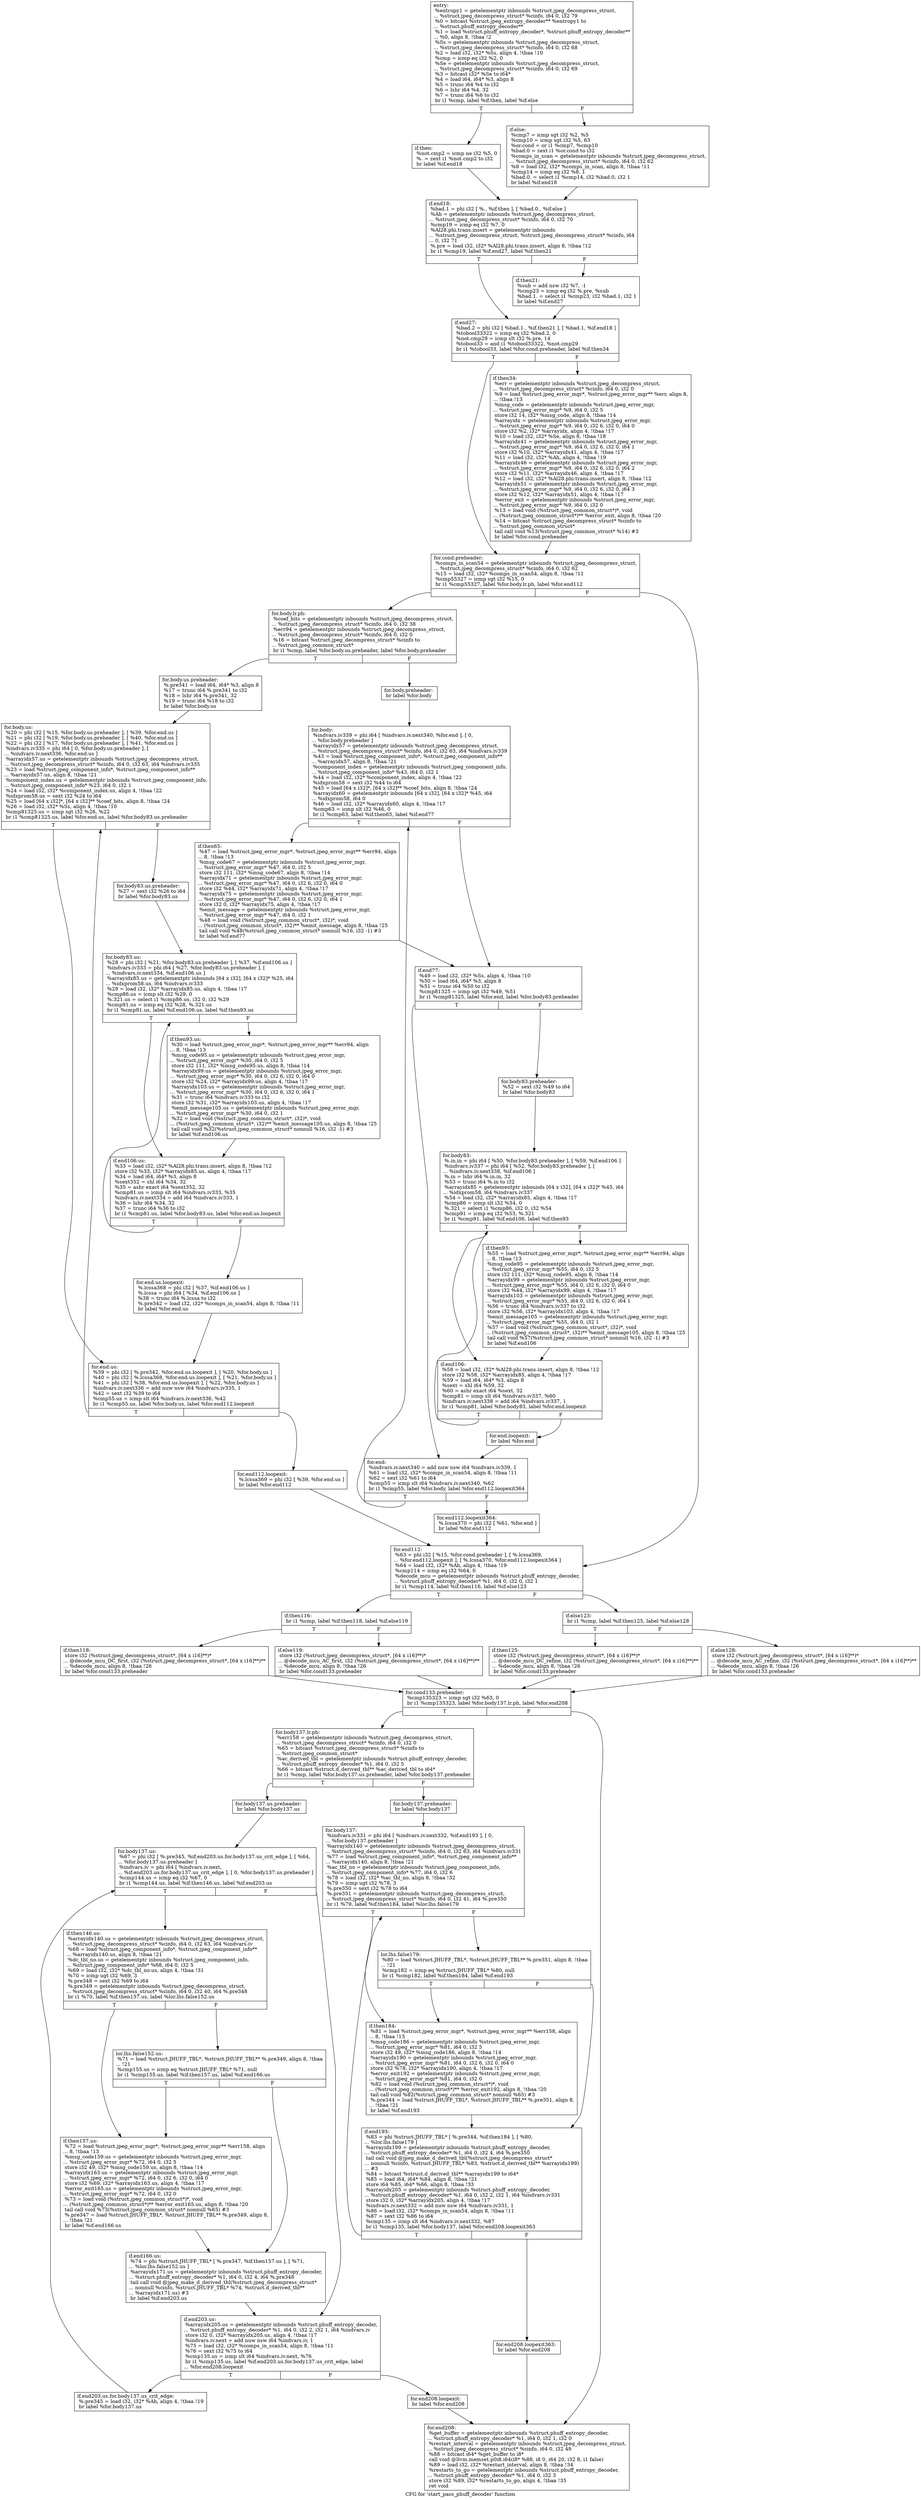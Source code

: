 digraph "CFG for 'start_pass_phuff_decoder' function" {
	label="CFG for 'start_pass_phuff_decoder' function";

	Node0x4f961a0 [shape=record,label="{entry:\l  %entropy1 = getelementptr inbounds %struct.jpeg_decompress_struct,\l... %struct.jpeg_decompress_struct* %cinfo, i64 0, i32 79\l  %0 = bitcast %struct.jpeg_entropy_decoder** %entropy1 to\l... %struct.phuff_entropy_decoder**\l  %1 = load %struct.phuff_entropy_decoder*, %struct.phuff_entropy_decoder**\l... %0, align 8, !tbaa !2\l  %Ss = getelementptr inbounds %struct.jpeg_decompress_struct,\l... %struct.jpeg_decompress_struct* %cinfo, i64 0, i32 68\l  %2 = load i32, i32* %Ss, align 4, !tbaa !10\l  %cmp = icmp eq i32 %2, 0\l  %Se = getelementptr inbounds %struct.jpeg_decompress_struct,\l... %struct.jpeg_decompress_struct* %cinfo, i64 0, i32 69\l  %3 = bitcast i32* %Se to i64*\l  %4 = load i64, i64* %3, align 8\l  %5 = trunc i64 %4 to i32\l  %6 = lshr i64 %4, 32\l  %7 = trunc i64 %6 to i32\l  br i1 %cmp, label %if.then, label %if.else\l|{<s0>T|<s1>F}}"];
	Node0x4f961a0:s0 -> Node0x4f96f10;
	Node0x4f961a0:s1 -> Node0x4f96fe0;
	Node0x4f96f10 [shape=record,label="{if.then:                                          \l  %not.cmp2 = icmp ne i32 %5, 0\l  %. = zext i1 %not.cmp2 to i32\l  br label %if.end18\l}"];
	Node0x4f96f10 -> Node0x4f971e0;
	Node0x4f96fe0 [shape=record,label="{if.else:                                          \l  %cmp7 = icmp sgt i32 %2, %5\l  %cmp10 = icmp sgt i32 %5, 63\l  %or.cond = or i1 %cmp7, %cmp10\l  %bad.0 = zext i1 %or.cond to i32\l  %comps_in_scan = getelementptr inbounds %struct.jpeg_decompress_struct,\l... %struct.jpeg_decompress_struct* %cinfo, i64 0, i32 62\l  %8 = load i32, i32* %comps_in_scan, align 8, !tbaa !11\l  %cmp14 = icmp eq i32 %8, 1\l  %bad.0. = select i1 %cmp14, i32 %bad.0, i32 1\l  br label %if.end18\l}"];
	Node0x4f96fe0 -> Node0x4f971e0;
	Node0x4f971e0 [shape=record,label="{if.end18:                                         \l  %bad.1 = phi i32 [ %., %if.then ], [ %bad.0., %if.else ]\l  %Ah = getelementptr inbounds %struct.jpeg_decompress_struct,\l... %struct.jpeg_decompress_struct* %cinfo, i64 0, i32 70\l  %cmp19 = icmp eq i32 %7, 0\l  %Al28.phi.trans.insert = getelementptr inbounds\l... %struct.jpeg_decompress_struct, %struct.jpeg_decompress_struct* %cinfo, i64\l... 0, i32 71\l  %.pre = load i32, i32* %Al28.phi.trans.insert, align 8, !tbaa !12\l  br i1 %cmp19, label %if.end27, label %if.then21\l|{<s0>T|<s1>F}}"];
	Node0x4f971e0:s0 -> Node0x4f989c0;
	Node0x4f971e0:s1 -> Node0x4f98a70;
	Node0x4f98a70 [shape=record,label="{if.then21:                                        \l  %sub = add nsw i32 %7, -1\l  %cmp23 = icmp eq i32 %.pre, %sub\l  %bad.1. = select i1 %cmp23, i32 %bad.1, i32 1\l  br label %if.end27\l}"];
	Node0x4f98a70 -> Node0x4f989c0;
	Node0x4f989c0 [shape=record,label="{if.end27:                                         \l  %bad.2 = phi i32 [ %bad.1., %if.then21 ], [ %bad.1, %if.end18 ]\l  %tobool33322 = icmp eq i32 %bad.2, 0\l  %not.cmp29 = icmp slt i32 %.pre, 14\l  %tobool33 = and i1 %tobool33322, %not.cmp29\l  br i1 %tobool33, label %for.cond.preheader, label %if.then34\l|{<s0>T|<s1>F}}"];
	Node0x4f989c0:s0 -> Node0x4f99220;
	Node0x4f989c0:s1 -> Node0x4f99320;
	Node0x4f99320 [shape=record,label="{if.then34:                                        \l  %err = getelementptr inbounds %struct.jpeg_decompress_struct,\l... %struct.jpeg_decompress_struct* %cinfo, i64 0, i32 0\l  %9 = load %struct.jpeg_error_mgr*, %struct.jpeg_error_mgr** %err, align 8,\l... !tbaa !13\l  %msg_code = getelementptr inbounds %struct.jpeg_error_mgr,\l... %struct.jpeg_error_mgr* %9, i64 0, i32 5\l  store i32 14, i32* %msg_code, align 8, !tbaa !14\l  %arrayidx = getelementptr inbounds %struct.jpeg_error_mgr,\l... %struct.jpeg_error_mgr* %9, i64 0, i32 6, i32 0, i64 0\l  store i32 %2, i32* %arrayidx, align 4, !tbaa !17\l  %10 = load i32, i32* %Se, align 8, !tbaa !18\l  %arrayidx41 = getelementptr inbounds %struct.jpeg_error_mgr,\l... %struct.jpeg_error_mgr* %9, i64 0, i32 6, i32 0, i64 1\l  store i32 %10, i32* %arrayidx41, align 4, !tbaa !17\l  %11 = load i32, i32* %Ah, align 4, !tbaa !19\l  %arrayidx46 = getelementptr inbounds %struct.jpeg_error_mgr,\l... %struct.jpeg_error_mgr* %9, i64 0, i32 6, i32 0, i64 2\l  store i32 %11, i32* %arrayidx46, align 4, !tbaa !17\l  %12 = load i32, i32* %Al28.phi.trans.insert, align 8, !tbaa !12\l  %arrayidx51 = getelementptr inbounds %struct.jpeg_error_mgr,\l... %struct.jpeg_error_mgr* %9, i64 0, i32 6, i32 0, i64 3\l  store i32 %12, i32* %arrayidx51, align 4, !tbaa !17\l  %error_exit = getelementptr inbounds %struct.jpeg_error_mgr,\l... %struct.jpeg_error_mgr* %9, i64 0, i32 0\l  %13 = load void (%struct.jpeg_common_struct*)*, void\l... (%struct.jpeg_common_struct*)** %error_exit, align 8, !tbaa !20\l  %14 = bitcast %struct.jpeg_decompress_struct* %cinfo to\l... %struct.jpeg_common_struct*\l  tail call void %13(%struct.jpeg_common_struct* %14) #3\l  br label %for.cond.preheader\l}"];
	Node0x4f99320 -> Node0x4f99220;
	Node0x4f99220 [shape=record,label="{for.cond.preheader:                               \l  %comps_in_scan54 = getelementptr inbounds %struct.jpeg_decompress_struct,\l... %struct.jpeg_decompress_struct* %cinfo, i64 0, i32 62\l  %15 = load i32, i32* %comps_in_scan54, align 8, !tbaa !11\l  %cmp55327 = icmp sgt i32 %15, 0\l  br i1 %cmp55327, label %for.body.lr.ph, label %for.end112\l|{<s0>T|<s1>F}}"];
	Node0x4f99220:s0 -> Node0x4f9bc20;
	Node0x4f99220:s1 -> Node0x4f9bd00;
	Node0x4f9bc20 [shape=record,label="{for.body.lr.ph:                                   \l  %coef_bits = getelementptr inbounds %struct.jpeg_decompress_struct,\l... %struct.jpeg_decompress_struct* %cinfo, i64 0, i32 38\l  %err94 = getelementptr inbounds %struct.jpeg_decompress_struct,\l... %struct.jpeg_decompress_struct* %cinfo, i64 0, i32 0\l  %16 = bitcast %struct.jpeg_decompress_struct* %cinfo to\l... %struct.jpeg_common_struct*\l  br i1 %cmp, label %for.body.us.preheader, label %for.body.preheader\l|{<s0>T|<s1>F}}"];
	Node0x4f9bc20:s0 -> Node0x4f8f9f0;
	Node0x4f9bc20:s1 -> Node0x4f9c150;
	Node0x4f9c150 [shape=record,label="{for.body.preheader:                               \l  br label %for.body\l}"];
	Node0x4f9c150 -> Node0x4f98c00;
	Node0x4f8f9f0 [shape=record,label="{for.body.us.preheader:                            \l  %.pre341 = load i64, i64* %3, align 8\l  %17 = trunc i64 %.pre341 to i32\l  %18 = lshr i64 %.pre341, 32\l  %19 = trunc i64 %18 to i32\l  br label %for.body.us\l}"];
	Node0x4f8f9f0 -> Node0x4f98dc0;
	Node0x4f98dc0 [shape=record,label="{for.body.us:                                      \l  %20 = phi i32 [ %15, %for.body.us.preheader ], [ %39, %for.end.us ]\l  %21 = phi i32 [ %19, %for.body.us.preheader ], [ %40, %for.end.us ]\l  %22 = phi i32 [ %17, %for.body.us.preheader ], [ %41, %for.end.us ]\l  %indvars.iv335 = phi i64 [ 0, %for.body.us.preheader ], [\l... %indvars.iv.next336, %for.end.us ]\l  %arrayidx57.us = getelementptr inbounds %struct.jpeg_decompress_struct,\l... %struct.jpeg_decompress_struct* %cinfo, i64 0, i32 63, i64 %indvars.iv335\l  %23 = load %struct.jpeg_component_info*, %struct.jpeg_component_info**\l... %arrayidx57.us, align 8, !tbaa !21\l  %component_index.us = getelementptr inbounds %struct.jpeg_component_info,\l... %struct.jpeg_component_info* %23, i64 0, i32 1\l  %24 = load i32, i32* %component_index.us, align 4, !tbaa !22\l  %idxprom58.us = sext i32 %24 to i64\l  %25 = load [64 x i32]*, [64 x i32]** %coef_bits, align 8, !tbaa !24\l  %26 = load i32, i32* %Ss, align 4, !tbaa !10\l  %cmp81325.us = icmp sgt i32 %26, %22\l  br i1 %cmp81325.us, label %for.end.us, label %for.body83.us.preheader\l|{<s0>T|<s1>F}}"];
	Node0x4f98dc0:s0 -> Node0x4f9c9c0;
	Node0x4f98dc0:s1 -> Node0x4f9e230;
	Node0x4f9e230 [shape=record,label="{for.body83.us.preheader:                          \l  %27 = sext i32 %26 to i64\l  br label %for.body83.us\l}"];
	Node0x4f9e230 -> Node0x4f9e3c0;
	Node0x4f9e3c0 [shape=record,label="{for.body83.us:                                    \l  %28 = phi i32 [ %21, %for.body83.us.preheader ], [ %37, %if.end106.us ]\l  %indvars.iv333 = phi i64 [ %27, %for.body83.us.preheader ], [\l... %indvars.iv.next334, %if.end106.us ]\l  %arrayidx85.us = getelementptr inbounds [64 x i32], [64 x i32]* %25, i64\l... %idxprom58.us, i64 %indvars.iv333\l  %29 = load i32, i32* %arrayidx85.us, align 4, !tbaa !17\l  %cmp86.us = icmp slt i32 %29, 0\l  %.321.us = select i1 %cmp86.us, i32 0, i32 %29\l  %cmp91.us = icmp eq i32 %28, %.321.us\l  br i1 %cmp91.us, label %if.end106.us, label %if.then93.us\l|{<s0>T|<s1>F}}"];
	Node0x4f9e3c0:s0 -> Node0x4f9e550;
	Node0x4f9e3c0:s1 -> Node0x4f983f0;
	Node0x4f983f0 [shape=record,label="{if.then93.us:                                     \l  %30 = load %struct.jpeg_error_mgr*, %struct.jpeg_error_mgr** %err94, align\l... 8, !tbaa !13\l  %msg_code95.us = getelementptr inbounds %struct.jpeg_error_mgr,\l... %struct.jpeg_error_mgr* %30, i64 0, i32 5\l  store i32 111, i32* %msg_code95.us, align 8, !tbaa !14\l  %arrayidx99.us = getelementptr inbounds %struct.jpeg_error_mgr,\l... %struct.jpeg_error_mgr* %30, i64 0, i32 6, i32 0, i64 0\l  store i32 %24, i32* %arrayidx99.us, align 4, !tbaa !17\l  %arrayidx103.us = getelementptr inbounds %struct.jpeg_error_mgr,\l... %struct.jpeg_error_mgr* %30, i64 0, i32 6, i32 0, i64 1\l  %31 = trunc i64 %indvars.iv333 to i32\l  store i32 %31, i32* %arrayidx103.us, align 4, !tbaa !17\l  %emit_message105.us = getelementptr inbounds %struct.jpeg_error_mgr,\l... %struct.jpeg_error_mgr* %30, i64 0, i32 1\l  %32 = load void (%struct.jpeg_common_struct*, i32)*, void\l... (%struct.jpeg_common_struct*, i32)** %emit_message105.us, align 8, !tbaa !25\l  tail call void %32(%struct.jpeg_common_struct* nonnull %16, i32 -1) #3\l  br label %if.end106.us\l}"];
	Node0x4f983f0 -> Node0x4f9e550;
	Node0x4f9e550 [shape=record,label="{if.end106.us:                                     \l  %33 = load i32, i32* %Al28.phi.trans.insert, align 8, !tbaa !12\l  store i32 %33, i32* %arrayidx85.us, align 4, !tbaa !17\l  %34 = load i64, i64* %3, align 8\l  %sext352 = shl i64 %34, 32\l  %35 = ashr exact i64 %sext352, 32\l  %cmp81.us = icmp slt i64 %indvars.iv333, %35\l  %indvars.iv.next334 = add i64 %indvars.iv333, 1\l  %36 = lshr i64 %34, 32\l  %37 = trunc i64 %36 to i32\l  br i1 %cmp81.us, label %for.body83.us, label %for.end.us.loopexit\l|{<s0>T|<s1>F}}"];
	Node0x4f9e550:s0 -> Node0x4f9e3c0;
	Node0x4f9e550:s1 -> Node0x4fa0f60;
	Node0x4fa0f60 [shape=record,label="{for.end.us.loopexit:                              \l  %.lcssa368 = phi i32 [ %37, %if.end106.us ]\l  %.lcssa = phi i64 [ %34, %if.end106.us ]\l  %38 = trunc i64 %.lcssa to i32\l  %.pre342 = load i32, i32* %comps_in_scan54, align 8, !tbaa !11\l  br label %for.end.us\l}"];
	Node0x4fa0f60 -> Node0x4f9c9c0;
	Node0x4f9c9c0 [shape=record,label="{for.end.us:                                       \l  %39 = phi i32 [ %.pre342, %for.end.us.loopexit ], [ %20, %for.body.us ]\l  %40 = phi i32 [ %.lcssa368, %for.end.us.loopexit ], [ %21, %for.body.us ]\l  %41 = phi i32 [ %38, %for.end.us.loopexit ], [ %22, %for.body.us ]\l  %indvars.iv.next336 = add nuw nsw i64 %indvars.iv335, 1\l  %42 = sext i32 %39 to i64\l  %cmp55.us = icmp slt i64 %indvars.iv.next336, %42\l  br i1 %cmp55.us, label %for.body.us, label %for.end112.loopexit\l|{<s0>T|<s1>F}}"];
	Node0x4f9c9c0:s0 -> Node0x4f98dc0;
	Node0x4f9c9c0:s1 -> Node0x4fa15c0;
	Node0x4f98c00 [shape=record,label="{for.body:                                         \l  %indvars.iv339 = phi i64 [ %indvars.iv.next340, %for.end ], [ 0,\l... %for.body.preheader ]\l  %arrayidx57 = getelementptr inbounds %struct.jpeg_decompress_struct,\l... %struct.jpeg_decompress_struct* %cinfo, i64 0, i32 63, i64 %indvars.iv339\l  %43 = load %struct.jpeg_component_info*, %struct.jpeg_component_info**\l... %arrayidx57, align 8, !tbaa !21\l  %component_index = getelementptr inbounds %struct.jpeg_component_info,\l... %struct.jpeg_component_info* %43, i64 0, i32 1\l  %44 = load i32, i32* %component_index, align 4, !tbaa !22\l  %idxprom58 = sext i32 %44 to i64\l  %45 = load [64 x i32]*, [64 x i32]** %coef_bits, align 8, !tbaa !24\l  %arrayidx60 = getelementptr inbounds [64 x i32], [64 x i32]* %45, i64\l... %idxprom58, i64 0\l  %46 = load i32, i32* %arrayidx60, align 4, !tbaa !17\l  %cmp63 = icmp slt i32 %46, 0\l  br i1 %cmp63, label %if.then65, label %if.end77\l|{<s0>T|<s1>F}}"];
	Node0x4f98c00:s0 -> Node0x4fa2840;
	Node0x4f98c00:s1 -> Node0x4fa2920;
	Node0x4fa2840 [shape=record,label="{if.then65:                                        \l  %47 = load %struct.jpeg_error_mgr*, %struct.jpeg_error_mgr** %err94, align\l... 8, !tbaa !13\l  %msg_code67 = getelementptr inbounds %struct.jpeg_error_mgr,\l... %struct.jpeg_error_mgr* %47, i64 0, i32 5\l  store i32 111, i32* %msg_code67, align 8, !tbaa !14\l  %arrayidx71 = getelementptr inbounds %struct.jpeg_error_mgr,\l... %struct.jpeg_error_mgr* %47, i64 0, i32 6, i32 0, i64 0\l  store i32 %44, i32* %arrayidx71, align 4, !tbaa !17\l  %arrayidx75 = getelementptr inbounds %struct.jpeg_error_mgr,\l... %struct.jpeg_error_mgr* %47, i64 0, i32 6, i32 0, i64 1\l  store i32 0, i32* %arrayidx75, align 4, !tbaa !17\l  %emit_message = getelementptr inbounds %struct.jpeg_error_mgr,\l... %struct.jpeg_error_mgr* %47, i64 0, i32 1\l  %48 = load void (%struct.jpeg_common_struct*, i32)*, void\l... (%struct.jpeg_common_struct*, i32)** %emit_message, align 8, !tbaa !25\l  tail call void %48(%struct.jpeg_common_struct* nonnull %16, i32 -1) #3\l  br label %if.end77\l}"];
	Node0x4fa2840 -> Node0x4fa2920;
	Node0x4fa2920 [shape=record,label="{if.end77:                                         \l  %49 = load i32, i32* %Ss, align 4, !tbaa !10\l  %50 = load i64, i64* %3, align 8\l  %51 = trunc i64 %50 to i32\l  %cmp81325 = icmp sgt i32 %49, %51\l  br i1 %cmp81325, label %for.end, label %for.body83.preheader\l|{<s0>T|<s1>F}}"];
	Node0x4fa2920:s0 -> Node0x4fa1730;
	Node0x4fa2920:s1 -> Node0x4f91100;
	Node0x4f91100 [shape=record,label="{for.body83.preheader:                             \l  %52 = sext i32 %49 to i64\l  br label %for.body83\l}"];
	Node0x4f91100 -> Node0x4f91270;
	Node0x4f91270 [shape=record,label="{for.body83:                                       \l  %.in.in = phi i64 [ %50, %for.body83.preheader ], [ %59, %if.end106 ]\l  %indvars.iv337 = phi i64 [ %52, %for.body83.preheader ], [\l... %indvars.iv.next338, %if.end106 ]\l  %.in = lshr i64 %.in.in, 32\l  %53 = trunc i64 %.in to i32\l  %arrayidx85 = getelementptr inbounds [64 x i32], [64 x i32]* %45, i64\l... %idxprom58, i64 %indvars.iv337\l  %54 = load i32, i32* %arrayidx85, align 4, !tbaa !17\l  %cmp86 = icmp slt i32 %54, 0\l  %.321 = select i1 %cmp86, i32 0, i32 %54\l  %cmp91 = icmp eq i32 %53, %.321\l  br i1 %cmp91, label %if.end106, label %if.then93\l|{<s0>T|<s1>F}}"];
	Node0x4f91270:s0 -> Node0x4f9c2b0;
	Node0x4f91270:s1 -> Node0x4fa5910;
	Node0x4fa5910 [shape=record,label="{if.then93:                                        \l  %55 = load %struct.jpeg_error_mgr*, %struct.jpeg_error_mgr** %err94, align\l... 8, !tbaa !13\l  %msg_code95 = getelementptr inbounds %struct.jpeg_error_mgr,\l... %struct.jpeg_error_mgr* %55, i64 0, i32 5\l  store i32 111, i32* %msg_code95, align 8, !tbaa !14\l  %arrayidx99 = getelementptr inbounds %struct.jpeg_error_mgr,\l... %struct.jpeg_error_mgr* %55, i64 0, i32 6, i32 0, i64 0\l  store i32 %44, i32* %arrayidx99, align 4, !tbaa !17\l  %arrayidx103 = getelementptr inbounds %struct.jpeg_error_mgr,\l... %struct.jpeg_error_mgr* %55, i64 0, i32 6, i32 0, i64 1\l  %56 = trunc i64 %indvars.iv337 to i32\l  store i32 %56, i32* %arrayidx103, align 4, !tbaa !17\l  %emit_message105 = getelementptr inbounds %struct.jpeg_error_mgr,\l... %struct.jpeg_error_mgr* %55, i64 0, i32 1\l  %57 = load void (%struct.jpeg_common_struct*, i32)*, void\l... (%struct.jpeg_common_struct*, i32)** %emit_message105, align 8, !tbaa !25\l  tail call void %57(%struct.jpeg_common_struct* nonnull %16, i32 -1) #3\l  br label %if.end106\l}"];
	Node0x4fa5910 -> Node0x4f9c2b0;
	Node0x4f9c2b0 [shape=record,label="{if.end106:                                        \l  %58 = load i32, i32* %Al28.phi.trans.insert, align 8, !tbaa !12\l  store i32 %58, i32* %arrayidx85, align 4, !tbaa !17\l  %59 = load i64, i64* %3, align 8\l  %sext = shl i64 %59, 32\l  %60 = ashr exact i64 %sext, 32\l  %cmp81 = icmp slt i64 %indvars.iv337, %60\l  %indvars.iv.next338 = add i64 %indvars.iv337, 1\l  br i1 %cmp81, label %for.body83, label %for.end.loopexit\l|{<s0>T|<s1>F}}"];
	Node0x4f9c2b0:s0 -> Node0x4f91270;
	Node0x4f9c2b0:s1 -> Node0x4fa6550;
	Node0x4fa6550 [shape=record,label="{for.end.loopexit:                                 \l  br label %for.end\l}"];
	Node0x4fa6550 -> Node0x4fa1730;
	Node0x4fa1730 [shape=record,label="{for.end:                                          \l  %indvars.iv.next340 = add nuw nsw i64 %indvars.iv339, 1\l  %61 = load i32, i32* %comps_in_scan54, align 8, !tbaa !11\l  %62 = sext i32 %61 to i64\l  %cmp55 = icmp slt i64 %indvars.iv.next340, %62\l  br i1 %cmp55, label %for.body, label %for.end112.loopexit364\l|{<s0>T|<s1>F}}"];
	Node0x4fa1730:s0 -> Node0x4f98c00;
	Node0x4fa1730:s1 -> Node0x4fa6760;
	Node0x4fa15c0 [shape=record,label="{for.end112.loopexit:                              \l  %.lcssa369 = phi i32 [ %39, %for.end.us ]\l  br label %for.end112\l}"];
	Node0x4fa15c0 -> Node0x4f9bd00;
	Node0x4fa6760 [shape=record,label="{for.end112.loopexit364:                           \l  %.lcssa370 = phi i32 [ %61, %for.end ]\l  br label %for.end112\l}"];
	Node0x4fa6760 -> Node0x4f9bd00;
	Node0x4f9bd00 [shape=record,label="{for.end112:                                       \l  %63 = phi i32 [ %15, %for.cond.preheader ], [ %.lcssa369,\l... %for.end112.loopexit ], [ %.lcssa370, %for.end112.loopexit364 ]\l  %64 = load i32, i32* %Ah, align 4, !tbaa !19\l  %cmp114 = icmp eq i32 %64, 0\l  %decode_mcu = getelementptr inbounds %struct.phuff_entropy_decoder,\l... %struct.phuff_entropy_decoder* %1, i64 0, i32 0, i32 1\l  br i1 %cmp114, label %if.then116, label %if.else123\l|{<s0>T|<s1>F}}"];
	Node0x4f9bd00:s0 -> Node0x4fa0950;
	Node0x4f9bd00:s1 -> Node0x4fa0a30;
	Node0x4fa0950 [shape=record,label="{if.then116:                                       \l  br i1 %cmp, label %if.then118, label %if.else119\l|{<s0>T|<s1>F}}"];
	Node0x4fa0950:s0 -> Node0x4fa7600;
	Node0x4fa0950:s1 -> Node0x4fa7650;
	Node0x4fa7600 [shape=record,label="{if.then118:                                       \l  store i32 (%struct.jpeg_decompress_struct*, [64 x i16]**)*\l... @decode_mcu_DC_first, i32 (%struct.jpeg_decompress_struct*, [64 x i16]**)**\l... %decode_mcu, align 8, !tbaa !26\l  br label %for.cond133.preheader\l}"];
	Node0x4fa7600 -> Node0x4fa7aa0;
	Node0x4fa7650 [shape=record,label="{if.else119:                                       \l  store i32 (%struct.jpeg_decompress_struct*, [64 x i16]**)*\l... @decode_mcu_AC_first, i32 (%struct.jpeg_decompress_struct*, [64 x i16]**)**\l... %decode_mcu, align 8, !tbaa !26\l  br label %for.cond133.preheader\l}"];
	Node0x4fa7650 -> Node0x4fa7aa0;
	Node0x4fa0a30 [shape=record,label="{if.else123:                                       \l  br i1 %cmp, label %if.then125, label %if.else128\l|{<s0>T|<s1>F}}"];
	Node0x4fa0a30:s0 -> Node0x4fa8430;
	Node0x4fa0a30:s1 -> Node0x4fa8480;
	Node0x4fa8430 [shape=record,label="{if.then125:                                       \l  store i32 (%struct.jpeg_decompress_struct*, [64 x i16]**)*\l... @decode_mcu_DC_refine, i32 (%struct.jpeg_decompress_struct*, [64 x i16]**)**\l... %decode_mcu, align 8, !tbaa !26\l  br label %for.cond133.preheader\l}"];
	Node0x4fa8430 -> Node0x4fa7aa0;
	Node0x4fa8480 [shape=record,label="{if.else128:                                       \l  store i32 (%struct.jpeg_decompress_struct*, [64 x i16]**)*\l... @decode_mcu_AC_refine, i32 (%struct.jpeg_decompress_struct*, [64 x i16]**)**\l... %decode_mcu, align 8, !tbaa !26\l  br label %for.cond133.preheader\l}"];
	Node0x4fa8480 -> Node0x4fa7aa0;
	Node0x4fa7aa0 [shape=record,label="{for.cond133.preheader:                            \l  %cmp135323 = icmp sgt i32 %63, 0\l  br i1 %cmp135323, label %for.body137.lr.ph, label %for.end208\l|{<s0>T|<s1>F}}"];
	Node0x4fa7aa0:s0 -> Node0x4fa8b40;
	Node0x4fa7aa0:s1 -> Node0x4fa8bc0;
	Node0x4fa8b40 [shape=record,label="{for.body137.lr.ph:                                \l  %err158 = getelementptr inbounds %struct.jpeg_decompress_struct,\l... %struct.jpeg_decompress_struct* %cinfo, i64 0, i32 0\l  %65 = bitcast %struct.jpeg_decompress_struct* %cinfo to\l... %struct.jpeg_common_struct*\l  %ac_derived_tbl = getelementptr inbounds %struct.phuff_entropy_decoder,\l... %struct.phuff_entropy_decoder* %1, i64 0, i32 5\l  %66 = bitcast %struct.d_derived_tbl** %ac_derived_tbl to i64*\l  br i1 %cmp, label %for.body137.us.preheader, label %for.body137.preheader\l|{<s0>T|<s1>F}}"];
	Node0x4fa8b40:s0 -> Node0x4fa8f00;
	Node0x4fa8b40:s1 -> Node0x4fa9020;
	Node0x4fa9020 [shape=record,label="{for.body137.preheader:                            \l  br label %for.body137\l}"];
	Node0x4fa9020 -> Node0x4fa91b0;
	Node0x4fa8f00 [shape=record,label="{for.body137.us.preheader:                         \l  br label %for.body137.us\l}"];
	Node0x4fa8f00 -> Node0x4fa9260;
	Node0x4fa9260 [shape=record,label="{for.body137.us:                                   \l  %67 = phi i32 [ %.pre345, %if.end203.us.for.body137.us_crit_edge ], [ %64,\l... %for.body137.us.preheader ]\l  %indvars.iv = phi i64 [ %indvars.iv.next,\l... %if.end203.us.for.body137.us_crit_edge ], [ 0, %for.body137.us.preheader ]\l  %cmp144.us = icmp eq i32 %67, 0\l  br i1 %cmp144.us, label %if.then146.us, label %if.end203.us\l|{<s0>T|<s1>F}}"];
	Node0x4fa9260:s0 -> Node0x4fa9750;
	Node0x4fa9260:s1 -> Node0x4fa9830;
	Node0x4fa9750 [shape=record,label="{if.then146.us:                                    \l  %arrayidx140.us = getelementptr inbounds %struct.jpeg_decompress_struct,\l... %struct.jpeg_decompress_struct* %cinfo, i64 0, i32 63, i64 %indvars.iv\l  %68 = load %struct.jpeg_component_info*, %struct.jpeg_component_info**\l... %arrayidx140.us, align 8, !tbaa !21\l  %dc_tbl_no.us = getelementptr inbounds %struct.jpeg_component_info,\l... %struct.jpeg_component_info* %68, i64 0, i32 5\l  %69 = load i32, i32* %dc_tbl_no.us, align 4, !tbaa !31\l  %70 = icmp ugt i32 %69, 3\l  %.pre348 = sext i32 %69 to i64\l  %.pre349 = getelementptr inbounds %struct.jpeg_decompress_struct,\l... %struct.jpeg_decompress_struct* %cinfo, i64 0, i32 40, i64 %.pre348\l  br i1 %70, label %if.then157.us, label %lor.lhs.false152.us\l|{<s0>T|<s1>F}}"];
	Node0x4fa9750:s0 -> Node0x4fa9f50;
	Node0x4fa9750:s1 -> Node0x4faa060;
	Node0x4faa060 [shape=record,label="{lor.lhs.false152.us:                              \l  %71 = load %struct.JHUFF_TBL*, %struct.JHUFF_TBL** %.pre349, align 8, !tbaa\l... !21\l  %cmp155.us = icmp eq %struct.JHUFF_TBL* %71, null\l  br i1 %cmp155.us, label %if.then157.us, label %if.end166.us\l|{<s0>T|<s1>F}}"];
	Node0x4faa060:s0 -> Node0x4fa9f50;
	Node0x4faa060:s1 -> Node0x4faaaf0;
	Node0x4fa9f50 [shape=record,label="{if.then157.us:                                    \l  %72 = load %struct.jpeg_error_mgr*, %struct.jpeg_error_mgr** %err158, align\l... 8, !tbaa !13\l  %msg_code159.us = getelementptr inbounds %struct.jpeg_error_mgr,\l... %struct.jpeg_error_mgr* %72, i64 0, i32 5\l  store i32 49, i32* %msg_code159.us, align 8, !tbaa !14\l  %arrayidx163.us = getelementptr inbounds %struct.jpeg_error_mgr,\l... %struct.jpeg_error_mgr* %72, i64 0, i32 6, i32 0, i64 0\l  store i32 %69, i32* %arrayidx163.us, align 4, !tbaa !17\l  %error_exit165.us = getelementptr inbounds %struct.jpeg_error_mgr,\l... %struct.jpeg_error_mgr* %72, i64 0, i32 0\l  %73 = load void (%struct.jpeg_common_struct*)*, void\l... (%struct.jpeg_common_struct*)** %error_exit165.us, align 8, !tbaa !20\l  tail call void %73(%struct.jpeg_common_struct* nonnull %65) #3\l  %.pre347 = load %struct.JHUFF_TBL*, %struct.JHUFF_TBL** %.pre349, align 8,\l... !tbaa !21\l  br label %if.end166.us\l}"];
	Node0x4fa9f50 -> Node0x4faaaf0;
	Node0x4faaaf0 [shape=record,label="{if.end166.us:                                     \l  %74 = phi %struct.JHUFF_TBL* [ %.pre347, %if.then157.us ], [ %71,\l... %lor.lhs.false152.us ]\l  %arrayidx171.us = getelementptr inbounds %struct.phuff_entropy_decoder,\l... %struct.phuff_entropy_decoder* %1, i64 0, i32 4, i64 %.pre348\l  tail call void @jpeg_make_d_derived_tbl(%struct.jpeg_decompress_struct*\l... nonnull %cinfo, %struct.JHUFF_TBL* %74, %struct.d_derived_tbl**\l... %arrayidx171.us) #3\l  br label %if.end203.us\l}"];
	Node0x4faaaf0 -> Node0x4fa9830;
	Node0x4fa9830 [shape=record,label="{if.end203.us:                                     \l  %arrayidx205.us = getelementptr inbounds %struct.phuff_entropy_decoder,\l... %struct.phuff_entropy_decoder* %1, i64 0, i32 2, i32 1, i64 %indvars.iv\l  store i32 0, i32* %arrayidx205.us, align 4, !tbaa !17\l  %indvars.iv.next = add nuw nsw i64 %indvars.iv, 1\l  %75 = load i32, i32* %comps_in_scan54, align 8, !tbaa !11\l  %76 = sext i32 %75 to i64\l  %cmp135.us = icmp slt i64 %indvars.iv.next, %76\l  br i1 %cmp135.us, label %if.end203.us.for.body137.us_crit_edge, label\l... %for.end208.loopexit\l|{<s0>T|<s1>F}}"];
	Node0x4fa9830:s0 -> Node0x4fa9350;
	Node0x4fa9830:s1 -> Node0x4f9f660;
	Node0x4fa9350 [shape=record,label="{if.end203.us.for.body137.us_crit_edge:            \l  %.pre345 = load i32, i32* %Ah, align 4, !tbaa !19\l  br label %for.body137.us\l}"];
	Node0x4fa9350 -> Node0x4fa9260;
	Node0x4fa91b0 [shape=record,label="{for.body137:                                      \l  %indvars.iv331 = phi i64 [ %indvars.iv.next332, %if.end193 ], [ 0,\l... %for.body137.preheader ]\l  %arrayidx140 = getelementptr inbounds %struct.jpeg_decompress_struct,\l... %struct.jpeg_decompress_struct* %cinfo, i64 0, i32 63, i64 %indvars.iv331\l  %77 = load %struct.jpeg_component_info*, %struct.jpeg_component_info**\l... %arrayidx140, align 8, !tbaa !21\l  %ac_tbl_no = getelementptr inbounds %struct.jpeg_component_info,\l... %struct.jpeg_component_info* %77, i64 0, i32 6\l  %78 = load i32, i32* %ac_tbl_no, align 8, !tbaa !32\l  %79 = icmp ugt i32 %78, 3\l  %.pre350 = sext i32 %78 to i64\l  %.pre351 = getelementptr inbounds %struct.jpeg_decompress_struct,\l... %struct.jpeg_decompress_struct* %cinfo, i64 0, i32 41, i64 %.pre350\l  br i1 %79, label %if.then184, label %lor.lhs.false179\l|{<s0>T|<s1>F}}"];
	Node0x4fa91b0:s0 -> Node0x4fad860;
	Node0x4fa91b0:s1 -> Node0x4fad970;
	Node0x4fad970 [shape=record,label="{lor.lhs.false179:                                 \l  %80 = load %struct.JHUFF_TBL*, %struct.JHUFF_TBL** %.pre351, align 8, !tbaa\l... !21\l  %cmp182 = icmp eq %struct.JHUFF_TBL* %80, null\l  br i1 %cmp182, label %if.then184, label %if.end193\l|{<s0>T|<s1>F}}"];
	Node0x4fad970:s0 -> Node0x4fad860;
	Node0x4fad970:s1 -> Node0x4fad140;
	Node0x4fad860 [shape=record,label="{if.then184:                                       \l  %81 = load %struct.jpeg_error_mgr*, %struct.jpeg_error_mgr** %err158, align\l... 8, !tbaa !13\l  %msg_code186 = getelementptr inbounds %struct.jpeg_error_mgr,\l... %struct.jpeg_error_mgr* %81, i64 0, i32 5\l  store i32 49, i32* %msg_code186, align 8, !tbaa !14\l  %arrayidx190 = getelementptr inbounds %struct.jpeg_error_mgr,\l... %struct.jpeg_error_mgr* %81, i64 0, i32 6, i32 0, i64 0\l  store i32 %78, i32* %arrayidx190, align 4, !tbaa !17\l  %error_exit192 = getelementptr inbounds %struct.jpeg_error_mgr,\l... %struct.jpeg_error_mgr* %81, i64 0, i32 0\l  %82 = load void (%struct.jpeg_common_struct*)*, void\l... (%struct.jpeg_common_struct*)** %error_exit192, align 8, !tbaa !20\l  tail call void %82(%struct.jpeg_common_struct* nonnull %65) #3\l  %.pre344 = load %struct.JHUFF_TBL*, %struct.JHUFF_TBL** %.pre351, align 8,\l... !tbaa !21\l  br label %if.end193\l}"];
	Node0x4fad860 -> Node0x4fad140;
	Node0x4fad140 [shape=record,label="{if.end193:                                        \l  %83 = phi %struct.JHUFF_TBL* [ %.pre344, %if.then184 ], [ %80,\l... %lor.lhs.false179 ]\l  %arrayidx199 = getelementptr inbounds %struct.phuff_entropy_decoder,\l... %struct.phuff_entropy_decoder* %1, i64 0, i32 4, i64 %.pre350\l  tail call void @jpeg_make_d_derived_tbl(%struct.jpeg_decompress_struct*\l... nonnull %cinfo, %struct.JHUFF_TBL* %83, %struct.d_derived_tbl** %arrayidx199)\l... #3\l  %84 = bitcast %struct.d_derived_tbl** %arrayidx199 to i64*\l  %85 = load i64, i64* %84, align 8, !tbaa !21\l  store i64 %85, i64* %66, align 8, !tbaa !33\l  %arrayidx205 = getelementptr inbounds %struct.phuff_entropy_decoder,\l... %struct.phuff_entropy_decoder* %1, i64 0, i32 2, i32 1, i64 %indvars.iv331\l  store i32 0, i32* %arrayidx205, align 4, !tbaa !17\l  %indvars.iv.next332 = add nuw nsw i64 %indvars.iv331, 1\l  %86 = load i32, i32* %comps_in_scan54, align 8, !tbaa !11\l  %87 = sext i32 %86 to i64\l  %cmp135 = icmp slt i64 %indvars.iv.next332, %87\l  br i1 %cmp135, label %for.body137, label %for.end208.loopexit363\l|{<s0>T|<s1>F}}"];
	Node0x4fad140:s0 -> Node0x4fa91b0;
	Node0x4fad140:s1 -> Node0x4faea00;
	Node0x4f9f660 [shape=record,label="{for.end208.loopexit:                              \l  br label %for.end208\l}"];
	Node0x4f9f660 -> Node0x4fa8bc0;
	Node0x4faea00 [shape=record,label="{for.end208.loopexit363:                           \l  br label %for.end208\l}"];
	Node0x4faea00 -> Node0x4fa8bc0;
	Node0x4fa8bc0 [shape=record,label="{for.end208:                                       \l  %get_buffer = getelementptr inbounds %struct.phuff_entropy_decoder,\l... %struct.phuff_entropy_decoder* %1, i64 0, i32 1, i32 0\l  %restart_interval = getelementptr inbounds %struct.jpeg_decompress_struct,\l... %struct.jpeg_decompress_struct* %cinfo, i64 0, i32 49\l  %88 = bitcast i64* %get_buffer to i8*\l  call void @llvm.memset.p0i8.i64(i8* %88, i8 0, i64 20, i32 8, i1 false)\l  %89 = load i32, i32* %restart_interval, align 8, !tbaa !34\l  %restarts_to_go = getelementptr inbounds %struct.phuff_entropy_decoder,\l... %struct.phuff_entropy_decoder* %1, i64 0, i32 3\l  store i32 %89, i32* %restarts_to_go, align 4, !tbaa !35\l  ret void\l}"];
}
